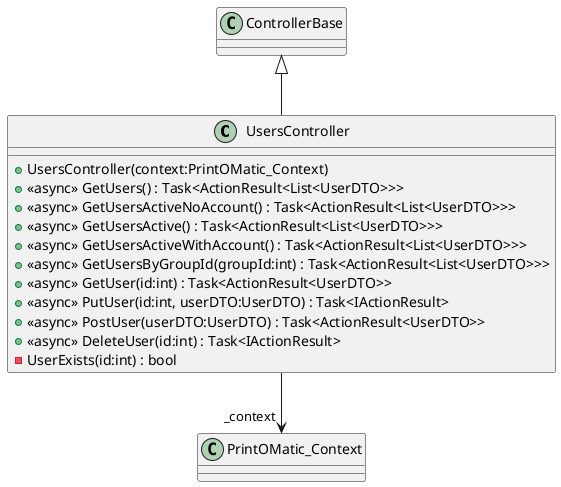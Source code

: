 @startuml
class UsersController {
    + UsersController(context:PrintOMatic_Context)
    + <<async>> GetUsers() : Task<ActionResult<List<UserDTO>>>
    + <<async>> GetUsersActiveNoAccount() : Task<ActionResult<List<UserDTO>>>
    + <<async>> GetUsersActive() : Task<ActionResult<List<UserDTO>>>
    + <<async>> GetUsersActiveWithAccount() : Task<ActionResult<List<UserDTO>>>
    + <<async>> GetUsersByGroupId(groupId:int) : Task<ActionResult<List<UserDTO>>>
    + <<async>> GetUser(id:int) : Task<ActionResult<UserDTO>>
    + <<async>> PutUser(id:int, userDTO:UserDTO) : Task<IActionResult>
    + <<async>> PostUser(userDTO:UserDTO) : Task<ActionResult<UserDTO>>
    + <<async>> DeleteUser(id:int) : Task<IActionResult>
    - UserExists(id:int) : bool
}
ControllerBase <|-- UsersController
UsersController --> "_context" PrintOMatic_Context
@enduml
